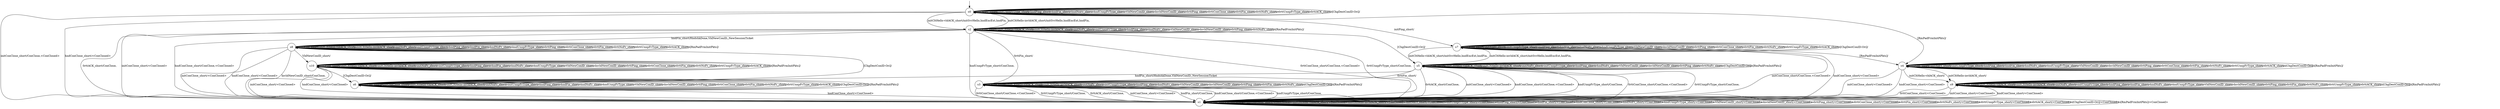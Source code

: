 digraph g {

s0 [shape="circle" label="s0"];
s1 [shape="circle" label="s1"];
s2 [shape="circle" label="s2"];
s3 [shape="circle" label="s3"];
s4 [shape="circle" label="s4"];
s5 [shape="circle" label="s5"];
s6 [shape="circle" label="s6"];
s7 [shape="circle" label="s7"];
s8 [shape="circle" label="s8"];
s9 [shape="circle" label="s9"];
s10 [shape="circle" label="s10"];
s0 -> s7 [label="initPing_short/ "];
s0 -> s1 [label="initConClose_short/ConClose,<ConClosed> "];
s0 -> s2 [label="initCltHello-vldACK_short/initSvrHello,hndEncExt,hndFin, "];
s0 -> s2 [label="initCltHello-invldACK_short/initSvrHello,hndEncExt,hndFin, "];
s0 -> s0 [label="initNoFr_short/ "];
s0 -> s0 [label="initUnxpFrType_short/ "];
s0 -> s0 [label="hndPing_short/ "];
s0 -> s0 [label="hndFin_short/ "];
s0 -> s1 [label="hndConClose_short/<ConClosed> "];
s0 -> s0 [label="hndNoFr_short/ "];
s0 -> s0 [label="hndUnxpFrType_short/ "];
s0 -> s0 [label="VldNewConID_short/ "];
s0 -> s0 [label="InvldNewConID_short/ "];
s0 -> s0 [label="0rttPing_short/ "];
s0 -> s0 [label="0rttConClose_short/ "];
s0 -> s0 [label="0rttFin_short/ "];
s0 -> s0 [label="0rttNoFr_short/ "];
s0 -> s0 [label="0rttUnxpFrType_short/ "];
s0 -> s0 [label="0rttACK_short/ "];
s0 -> s0 [label="[ChgDestConID-Ori]/ "];
s0 -> s4 [label="[RmPadFrmInitPkts]/ "];
s1 -> s1 [label="initPing_short/<ConClosed> "];
s1 -> s1 [label="initConClose_short/<ConClosed> "];
s1 -> s1 [label="initCltHello-vldACK_short/<ConClosed> "];
s1 -> s1 [label="initCltHello-invldACK_short/<ConClosed> "];
s1 -> s1 [label="initNoFr_short/<ConClosed> "];
s1 -> s1 [label="initUnxpFrType_short/<ConClosed> "];
s1 -> s1 [label="hndPing_short/<ConClosed> "];
s1 -> s1 [label="hndFin_short/<ConClosed> "];
s1 -> s1 [label="hndConClose_short/<ConClosed> "];
s1 -> s1 [label="hndNoFr_short/<ConClosed> "];
s1 -> s1 [label="hndUnxpFrType_short/<ConClosed> "];
s1 -> s1 [label="VldNewConID_short/<ConClosed> "];
s1 -> s1 [label="InvldNewConID_short/<ConClosed> "];
s1 -> s1 [label="0rttPing_short/<ConClosed> "];
s1 -> s1 [label="0rttConClose_short/<ConClosed> "];
s1 -> s1 [label="0rttFin_short/<ConClosed> "];
s1 -> s1 [label="0rttNoFr_short/<ConClosed> "];
s1 -> s1 [label="0rttUnxpFrType_short/<ConClosed> "];
s1 -> s1 [label="0rttACK_short/<ConClosed> "];
s1 -> s1 [label="[ChgDestConID-Ori]/<ConClosed> "];
s1 -> s1 [label="[RmPadFrmInitPkts]/<ConClosed> "];
s2 -> s2 [label="initPing_short/ "];
s2 -> s1 [label="initConClose_short/<ConClosed> "];
s2 -> s2 [label="initCltHello-vldACK_short/ "];
s2 -> s2 [label="initCltHello-invldACK_short/ "];
s2 -> s2 [label="initNoFr_short/ "];
s2 -> s2 [label="initUnxpFrType_short/ "];
s2 -> s2 [label="hndPing_short/ "];
s2 -> s8 [label="hndFin_short/HndshkDone,VldNewConID,,NewSessionTicket "];
s2 -> s1 [label="hndConClose_short/ConClose,<ConClosed> "];
s2 -> s2 [label="hndNoFr_short/ "];
s2 -> s1 [label="hndUnxpFrType_short/ConClose, "];
s2 -> s2 [label="VldNewConID_short/ "];
s2 -> s2 [label="InvldNewConID_short/ "];
s2 -> s2 [label="0rttPing_short/ "];
s2 -> s1 [label="0rttConClose_short/ConClose,<ConClosed> "];
s2 -> s3 [label="0rttFin_short/ "];
s2 -> s2 [label="0rttNoFr_short/ "];
s2 -> s1 [label="0rttUnxpFrType_short/ConClose, "];
s2 -> s1 [label="0rttACK_short/ConClose, "];
s2 -> s5 [label="[ChgDestConID-Ori]/ "];
s2 -> s2 [label="[RmPadFrmInitPkts]/ "];
s3 -> s3 [label="initPing_short/ "];
s3 -> s1 [label="initConClose_short/<ConClosed> "];
s3 -> s3 [label="initCltHello-vldACK_short/ "];
s3 -> s3 [label="initCltHello-invldACK_short/ "];
s3 -> s3 [label="initNoFr_short/ "];
s3 -> s3 [label="initUnxpFrType_short/ "];
s3 -> s3 [label="hndPing_short/ "];
s3 -> s1 [label="hndFin_short/ConClose, "];
s3 -> s1 [label="hndConClose_short/ConClose,<ConClosed> "];
s3 -> s3 [label="hndNoFr_short/ "];
s3 -> s1 [label="hndUnxpFrType_short/ConClose, "];
s3 -> s3 [label="VldNewConID_short/ "];
s3 -> s3 [label="InvldNewConID_short/ "];
s3 -> s3 [label="0rttPing_short/ "];
s3 -> s1 [label="0rttConClose_short/ConClose,<ConClosed> "];
s3 -> s3 [label="0rttFin_short/ "];
s3 -> s3 [label="0rttNoFr_short/ "];
s3 -> s1 [label="0rttUnxpFrType_short/ConClose, "];
s3 -> s1 [label="0rttACK_short/ConClose, "];
s3 -> s3 [label="[ChgDestConID-Ori]/ "];
s3 -> s3 [label="[RmPadFrmInitPkts]/ "];
s4 -> s4 [label="initPing_short/ "];
s4 -> s1 [label="initConClose_short/<ConClosed> "];
s4 -> s9 [label="initCltHello-vldACK_short/ "];
s4 -> s9 [label="initCltHello-invldACK_short/ "];
s4 -> s4 [label="initNoFr_short/ "];
s4 -> s4 [label="initUnxpFrType_short/ "];
s4 -> s4 [label="hndPing_short/ "];
s4 -> s4 [label="hndFin_short/ "];
s4 -> s1 [label="hndConClose_short/<ConClosed> "];
s4 -> s4 [label="hndNoFr_short/ "];
s4 -> s4 [label="hndUnxpFrType_short/ "];
s4 -> s4 [label="VldNewConID_short/ "];
s4 -> s4 [label="InvldNewConID_short/ "];
s4 -> s4 [label="0rttPing_short/ "];
s4 -> s4 [label="0rttConClose_short/ "];
s4 -> s4 [label="0rttFin_short/ "];
s4 -> s4 [label="0rttNoFr_short/ "];
s4 -> s4 [label="0rttUnxpFrType_short/ "];
s4 -> s4 [label="0rttACK_short/ "];
s4 -> s4 [label="[ChgDestConID-Ori]/ "];
s4 -> s4 [label="[RmPadFrmInitPkts]/ "];
s5 -> s5 [label="initPing_short/ "];
s5 -> s1 [label="initConClose_short/<ConClosed> "];
s5 -> s5 [label="initCltHello-vldACK_short/ "];
s5 -> s5 [label="initCltHello-invldACK_short/ "];
s5 -> s5 [label="initNoFr_short/ "];
s5 -> s5 [label="initUnxpFrType_short/ "];
s5 -> s5 [label="hndPing_short/ "];
s5 -> s6 [label="hndFin_short/HndshkDone,VldNewConID,,NewSessionTicket "];
s5 -> s1 [label="hndConClose_short/ConClose,<ConClosed> "];
s5 -> s5 [label="hndNoFr_short/ "];
s5 -> s1 [label="hndUnxpFrType_short/ConClose, "];
s5 -> s5 [label="VldNewConID_short/ "];
s5 -> s5 [label="InvldNewConID_short/ "];
s5 -> s5 [label="0rttPing_short/ "];
s5 -> s1 [label="0rttConClose_short/ConClose,<ConClosed> "];
s5 -> s3 [label="0rttFin_short/ "];
s5 -> s5 [label="0rttNoFr_short/ "];
s5 -> s1 [label="0rttUnxpFrType_short/ConClose, "];
s5 -> s1 [label="0rttACK_short/ConClose, "];
s5 -> s5 [label="[ChgDestConID-Ori]/ "];
s5 -> s5 [label="[RmPadFrmInitPkts]/ "];
s6 -> s6 [label="initPing_short/ "];
s6 -> s6 [label="initConClose_short/ "];
s6 -> s6 [label="initCltHello-vldACK_short/ "];
s6 -> s6 [label="initCltHello-invldACK_short/ "];
s6 -> s6 [label="initNoFr_short/ "];
s6 -> s6 [label="initUnxpFrType_short/ "];
s6 -> s6 [label="hndPing_short/ "];
s6 -> s6 [label="hndFin_short/ "];
s6 -> s1 [label="hndConClose_short/<ConClosed> "];
s6 -> s6 [label="hndNoFr_short/ "];
s6 -> s6 [label="hndUnxpFrType_short/ "];
s6 -> s6 [label="VldNewConID_short/ "];
s6 -> s6 [label="InvldNewConID_short/ "];
s6 -> s6 [label="0rttPing_short/ "];
s6 -> s6 [label="0rttConClose_short/ "];
s6 -> s6 [label="0rttFin_short/ "];
s6 -> s6 [label="0rttNoFr_short/ "];
s6 -> s6 [label="0rttUnxpFrType_short/ "];
s6 -> s6 [label="0rttACK_short/ "];
s6 -> s6 [label="[ChgDestConID-Ori]/ "];
s6 -> s6 [label="[RmPadFrmInitPkts]/ "];
s7 -> s7 [label="initPing_short/ "];
s7 -> s1 [label="initConClose_short/ConClose,<ConClosed> "];
s7 -> s5 [label="initCltHello-vldACK_short/initSvrHello,hndEncExt,hndFin, "];
s7 -> s5 [label="initCltHello-invldACK_short/initSvrHello,hndEncExt,hndFin, "];
s7 -> s7 [label="initNoFr_short/ "];
s7 -> s7 [label="initUnxpFrType_short/ "];
s7 -> s7 [label="hndPing_short/ "];
s7 -> s7 [label="hndFin_short/ "];
s7 -> s1 [label="hndConClose_short/<ConClosed> "];
s7 -> s7 [label="hndNoFr_short/ "];
s7 -> s7 [label="hndUnxpFrType_short/ "];
s7 -> s7 [label="VldNewConID_short/ "];
s7 -> s7 [label="InvldNewConID_short/ "];
s7 -> s7 [label="0rttPing_short/ "];
s7 -> s7 [label="0rttConClose_short/ "];
s7 -> s7 [label="0rttFin_short/ "];
s7 -> s7 [label="0rttNoFr_short/ "];
s7 -> s7 [label="0rttUnxpFrType_short/ "];
s7 -> s7 [label="0rttACK_short/ "];
s7 -> s7 [label="[ChgDestConID-Ori]/ "];
s7 -> s4 [label="[RmPadFrmInitPkts]/ "];
s8 -> s8 [label="initPing_short/ "];
s8 -> s1 [label="initConClose_short/<ConClosed> "];
s8 -> s8 [label="initCltHello-vldACK_short/ "];
s8 -> s8 [label="initCltHello-invldACK_short/ "];
s8 -> s8 [label="initNoFr_short/ "];
s8 -> s8 [label="initUnxpFrType_short/ "];
s8 -> s8 [label="hndPing_short/ "];
s8 -> s8 [label="hndFin_short/ "];
s8 -> s1 [label="hndConClose_short/<ConClosed> "];
s8 -> s8 [label="hndNoFr_short/ "];
s8 -> s8 [label="hndUnxpFrType_short/ "];
s8 -> s10 [label="VldNewConID_short/ "];
s8 -> s1 [label="InvldNewConID_short/ConClose, "];
s8 -> s8 [label="0rttPing_short/ "];
s8 -> s8 [label="0rttConClose_short/ "];
s8 -> s8 [label="0rttFin_short/ "];
s8 -> s8 [label="0rttNoFr_short/ "];
s8 -> s8 [label="0rttUnxpFrType_short/ "];
s8 -> s8 [label="0rttACK_short/ "];
s8 -> s6 [label="[ChgDestConID-Ori]/ "];
s8 -> s8 [label="[RmPadFrmInitPkts]/ "];
s9 -> s9 [label="initPing_short/ "];
s9 -> s1 [label="initConClose_short/<ConClosed> "];
s9 -> s9 [label="initCltHello-vldACK_short/ "];
s9 -> s9 [label="initCltHello-invldACK_short/ "];
s9 -> s9 [label="initNoFr_short/ "];
s9 -> s9 [label="initUnxpFrType_short/ "];
s9 -> s9 [label="hndPing_short/ "];
s9 -> s9 [label="hndFin_short/ "];
s9 -> s1 [label="hndConClose_short/<ConClosed> "];
s9 -> s9 [label="hndNoFr_short/ "];
s9 -> s9 [label="hndUnxpFrType_short/ "];
s9 -> s9 [label="VldNewConID_short/ "];
s9 -> s9 [label="InvldNewConID_short/ "];
s9 -> s9 [label="0rttPing_short/ "];
s9 -> s1 [label="0rttConClose_short/<ConClosed> "];
s9 -> s9 [label="0rttFin_short/ "];
s9 -> s9 [label="0rttNoFr_short/ "];
s9 -> s9 [label="0rttUnxpFrType_short/ "];
s9 -> s9 [label="0rttACK_short/ "];
s9 -> s9 [label="[ChgDestConID-Ori]/ "];
s9 -> s9 [label="[RmPadFrmInitPkts]/ "];
s10 -> s10 [label="initPing_short/ "];
s10 -> s1 [label="initConClose_short/<ConClosed> "];
s10 -> s10 [label="initCltHello-vldACK_short/ "];
s10 -> s10 [label="initCltHello-invldACK_short/ "];
s10 -> s10 [label="initNoFr_short/ "];
s10 -> s10 [label="initUnxpFrType_short/ "];
s10 -> s10 [label="hndPing_short/ "];
s10 -> s10 [label="hndFin_short/ "];
s10 -> s1 [label="hndConClose_short/<ConClosed> "];
s10 -> s10 [label="hndNoFr_short/ "];
s10 -> s10 [label="hndUnxpFrType_short/ "];
s10 -> s10 [label="VldNewConID_short/ "];
s10 -> s10 [label="InvldNewConID_short/ "];
s10 -> s10 [label="0rttPing_short/ "];
s10 -> s10 [label="0rttConClose_short/ "];
s10 -> s10 [label="0rttFin_short/ "];
s10 -> s10 [label="0rttNoFr_short/ "];
s10 -> s10 [label="0rttUnxpFrType_short/ "];
s10 -> s10 [label="0rttACK_short/ "];
s10 -> s6 [label="[ChgDestConID-Ori]/ "];
s10 -> s10 [label="[RmPadFrmInitPkts]/ "];

__start0 [label="" shape="none" width="0" height="0"];
__start0 -> s0;

}
